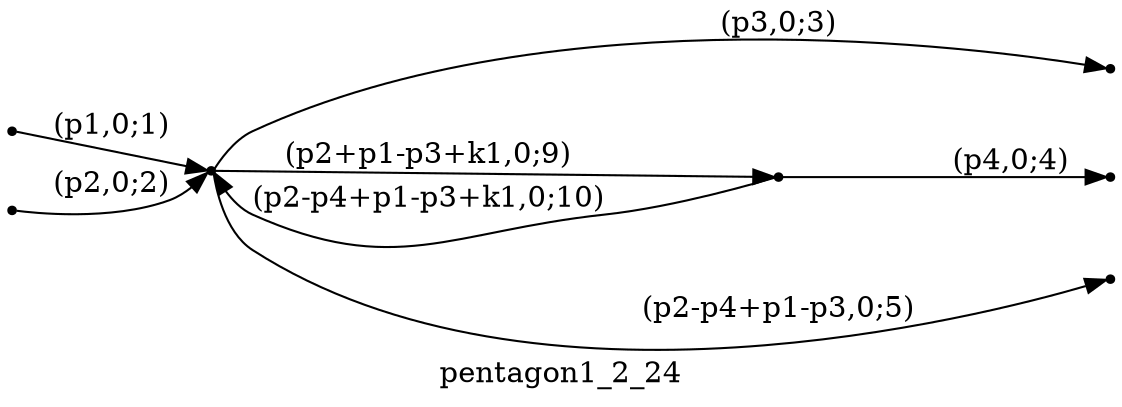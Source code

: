 digraph pentagon1_2_24 {
  label="pentagon1_2_24";
  rankdir="LR";
  subgraph edges {
    -1 -> 2 [label="(p1,0;1)"];
    -2 -> 2 [label="(p2,0;2)"];
    2 -> -3 [label="(p3,0;3)"];
    1 -> -4 [label="(p4,0;4)"];
    2 -> -5 [label="(p2-p4+p1-p3,0;5)"];
    2 -> 1 [label="(p2+p1-p3+k1,0;9)"];
    1 -> 2 [label="(p2-p4+p1-p3+k1,0;10)"];
  }
  subgraph incoming { rank="source"; -1; -2; }
  subgraph outgoing { rank="sink"; -3; -4; -5; }
-5 [shape=point];
-4 [shape=point];
-3 [shape=point];
-2 [shape=point];
-1 [shape=point];
1 [shape=point];
2 [shape=point];
}

